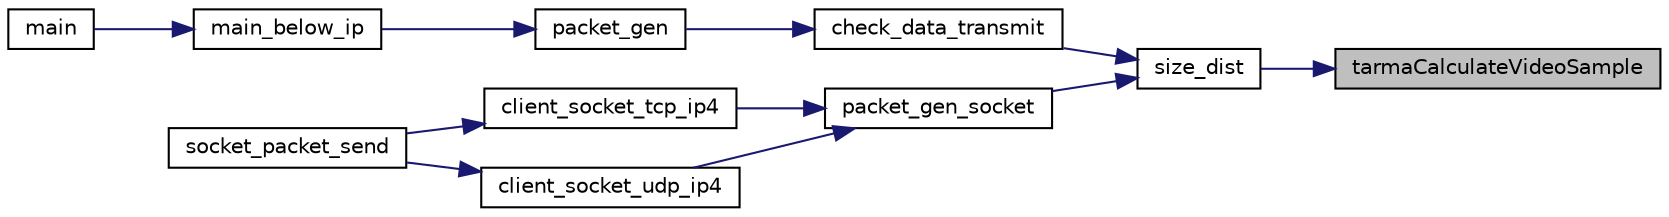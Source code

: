 digraph "tarmaCalculateVideoSample"
{
 // LATEX_PDF_SIZE
  edge [fontname="Helvetica",fontsize="10",labelfontname="Helvetica",labelfontsize="10"];
  node [fontname="Helvetica",fontsize="10",shape=record];
  rankdir="RL";
  Node1 [label="tarmaCalculateVideoSample",height=0.2,width=0.4,color="black", fillcolor="grey75", style="filled", fontcolor="black",tooltip=" "];
  Node1 -> Node2 [dir="back",color="midnightblue",fontsize="10",style="solid",fontname="Helvetica"];
  Node2 [label="size_dist",height=0.2,width=0.4,color="black", fillcolor="white", style="filled",URL="$otg__tx_8h.html#aacf71a59ba441ccfa95ce7e80a34eae9",tooltip=" "];
  Node2 -> Node3 [dir="back",color="midnightblue",fontsize="10",style="solid",fontname="Helvetica"];
  Node3 [label="check_data_transmit",height=0.2,width=0.4,color="black", fillcolor="white", style="filled",URL="$otg__tx_8h.html#aa3b1124a7444022a81b02c6b31a6670c",tooltip=" "];
  Node3 -> Node4 [dir="back",color="midnightblue",fontsize="10",style="solid",fontname="Helvetica"];
  Node4 [label="packet_gen",height=0.2,width=0.4,color="black", fillcolor="white", style="filled",URL="$otg__tx_8h.html#ac4e1d80b7e04e62c023882723bccec5d",tooltip=" "];
  Node4 -> Node5 [dir="back",color="midnightblue",fontsize="10",style="solid",fontname="Helvetica"];
  Node5 [label="main_below_ip",height=0.2,width=0.4,color="black", fillcolor="white", style="filled",URL="$UTIL_2OTG_2main_8c.html#a23bf5b2f255af32ebb99fa4c201c0e6e",tooltip=" "];
  Node5 -> Node6 [dir="back",color="midnightblue",fontsize="10",style="solid",fontname="Helvetica"];
  Node6 [label="main",height=0.2,width=0.4,color="black", fillcolor="white", style="filled",URL="$UTIL_2OTG_2main_8c.html#a3c04138a5bfe5d72780bb7e82a18e627",tooltip=" "];
  Node2 -> Node7 [dir="back",color="midnightblue",fontsize="10",style="solid",fontname="Helvetica"];
  Node7 [label="packet_gen_socket",height=0.2,width=0.4,color="black", fillcolor="white", style="filled",URL="$otg__tx__socket_8h.html#a1ce80e75d63448e1e6992c038953e6f2",tooltip=" "];
  Node7 -> Node8 [dir="back",color="midnightblue",fontsize="10",style="solid",fontname="Helvetica"];
  Node8 [label="client_socket_tcp_ip4",height=0.2,width=0.4,color="black", fillcolor="white", style="filled",URL="$otg__tx__socket_8h.html#a973c44c2092fcbadc02ad73bfeafe650",tooltip=" "];
  Node8 -> Node9 [dir="back",color="midnightblue",fontsize="10",style="solid",fontname="Helvetica"];
  Node9 [label="socket_packet_send",height=0.2,width=0.4,color="black", fillcolor="white", style="filled",URL="$otg__tx__socket_8h.html#aea397ae798fe1db8a061e413bfe530f9",tooltip=" "];
  Node7 -> Node10 [dir="back",color="midnightblue",fontsize="10",style="solid",fontname="Helvetica"];
  Node10 [label="client_socket_udp_ip4",height=0.2,width=0.4,color="black", fillcolor="white", style="filled",URL="$otg__tx__socket_8h.html#aa876594bd36c5014caefd6ee76b56901",tooltip=" "];
  Node10 -> Node9 [dir="back",color="midnightblue",fontsize="10",style="solid",fontname="Helvetica"];
}
